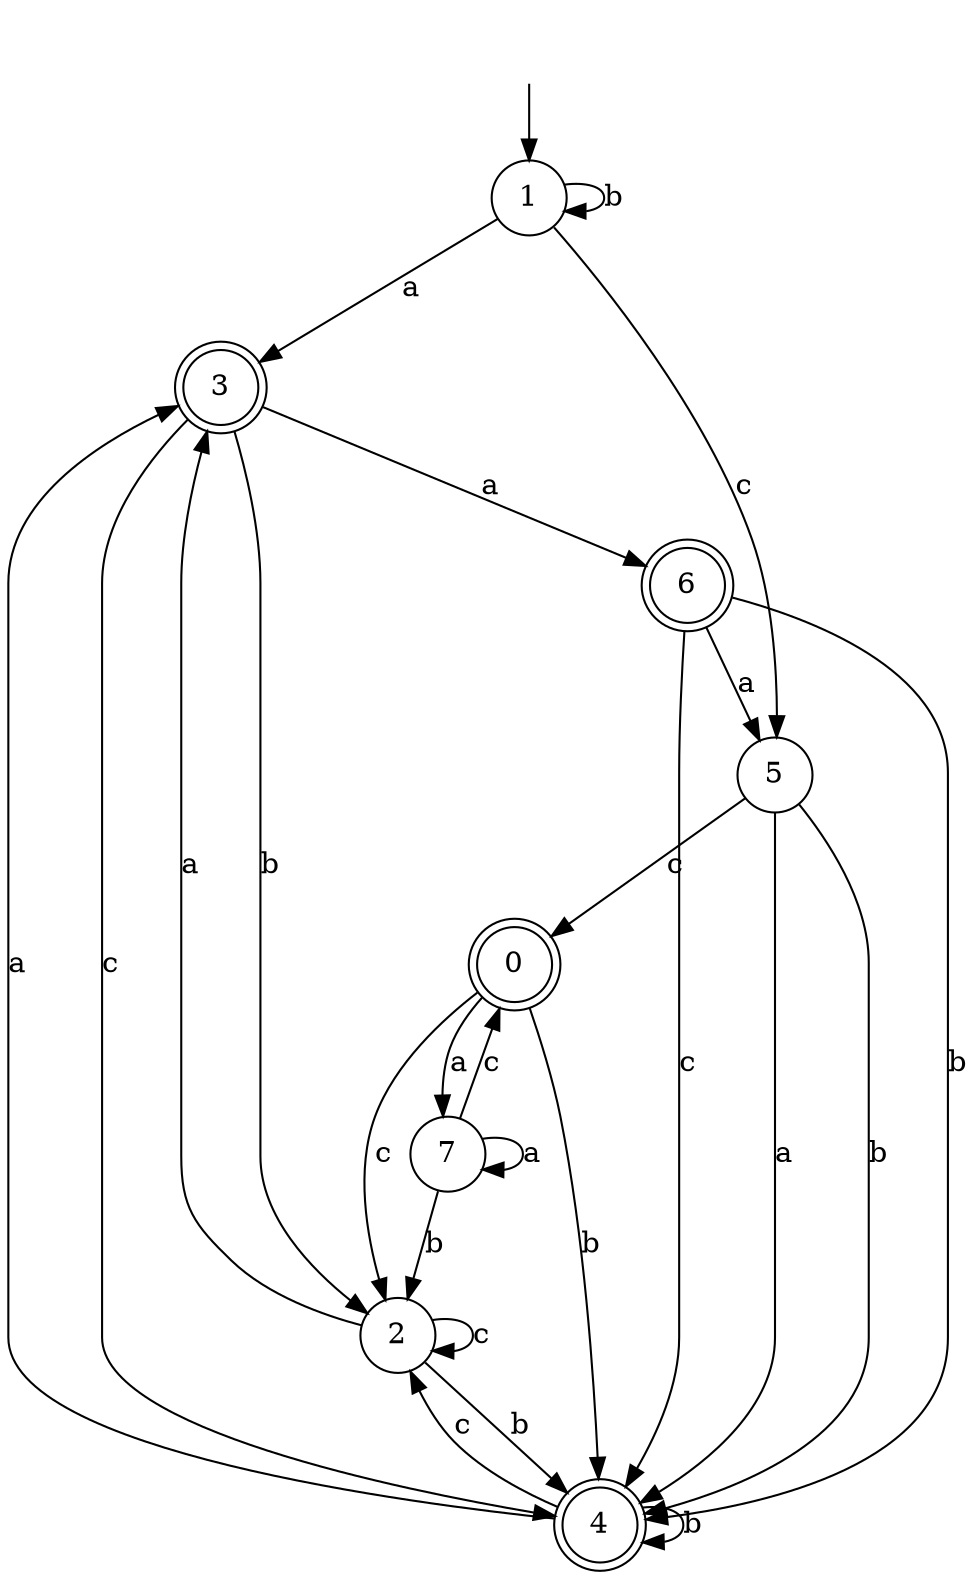 digraph g {
__start [label=""shape=none]
	1[shape="circle" label="1"]
	0[shape="doublecircle" label="0"]
	2[shape="circle" label="2"]
	3[shape="doublecircle" label="3"]
	4[shape="doublecircle" label="4"]
	5[shape="circle" label="5"]
	6[shape="doublecircle" label="6"]
	7[shape="circle" label="7"]

__start -> 1
	0 -> 7 [label="a"]
	0 -> 4 [label="b"]
	0 -> 2 [label="c"]
	1 -> 3 [label="a"]
	1 -> 1 [label="b"]
	1 -> 5 [label="c"]
	2 -> 3 [label="a"]
	2 -> 4 [label="b"]
	2 -> 2 [label="c"]
	3 -> 6 [label="a"]
	3 -> 2 [label="b"]
	3 -> 4 [label="c"]
	4 -> 3 [label="a"]
	4 -> 4 [label="b"]
	4 -> 2 [label="c"]
	5 -> 4 [label="a"]
	5 -> 4 [label="b"]
	5 -> 0 [label="c"]
	6 -> 5 [label="a"]
	6 -> 4 [label="b"]
	6 -> 4 [label="c"]
	7 -> 7 [label="a"]
	7 -> 2 [label="b"]
	7 -> 0 [label="c"]
}
